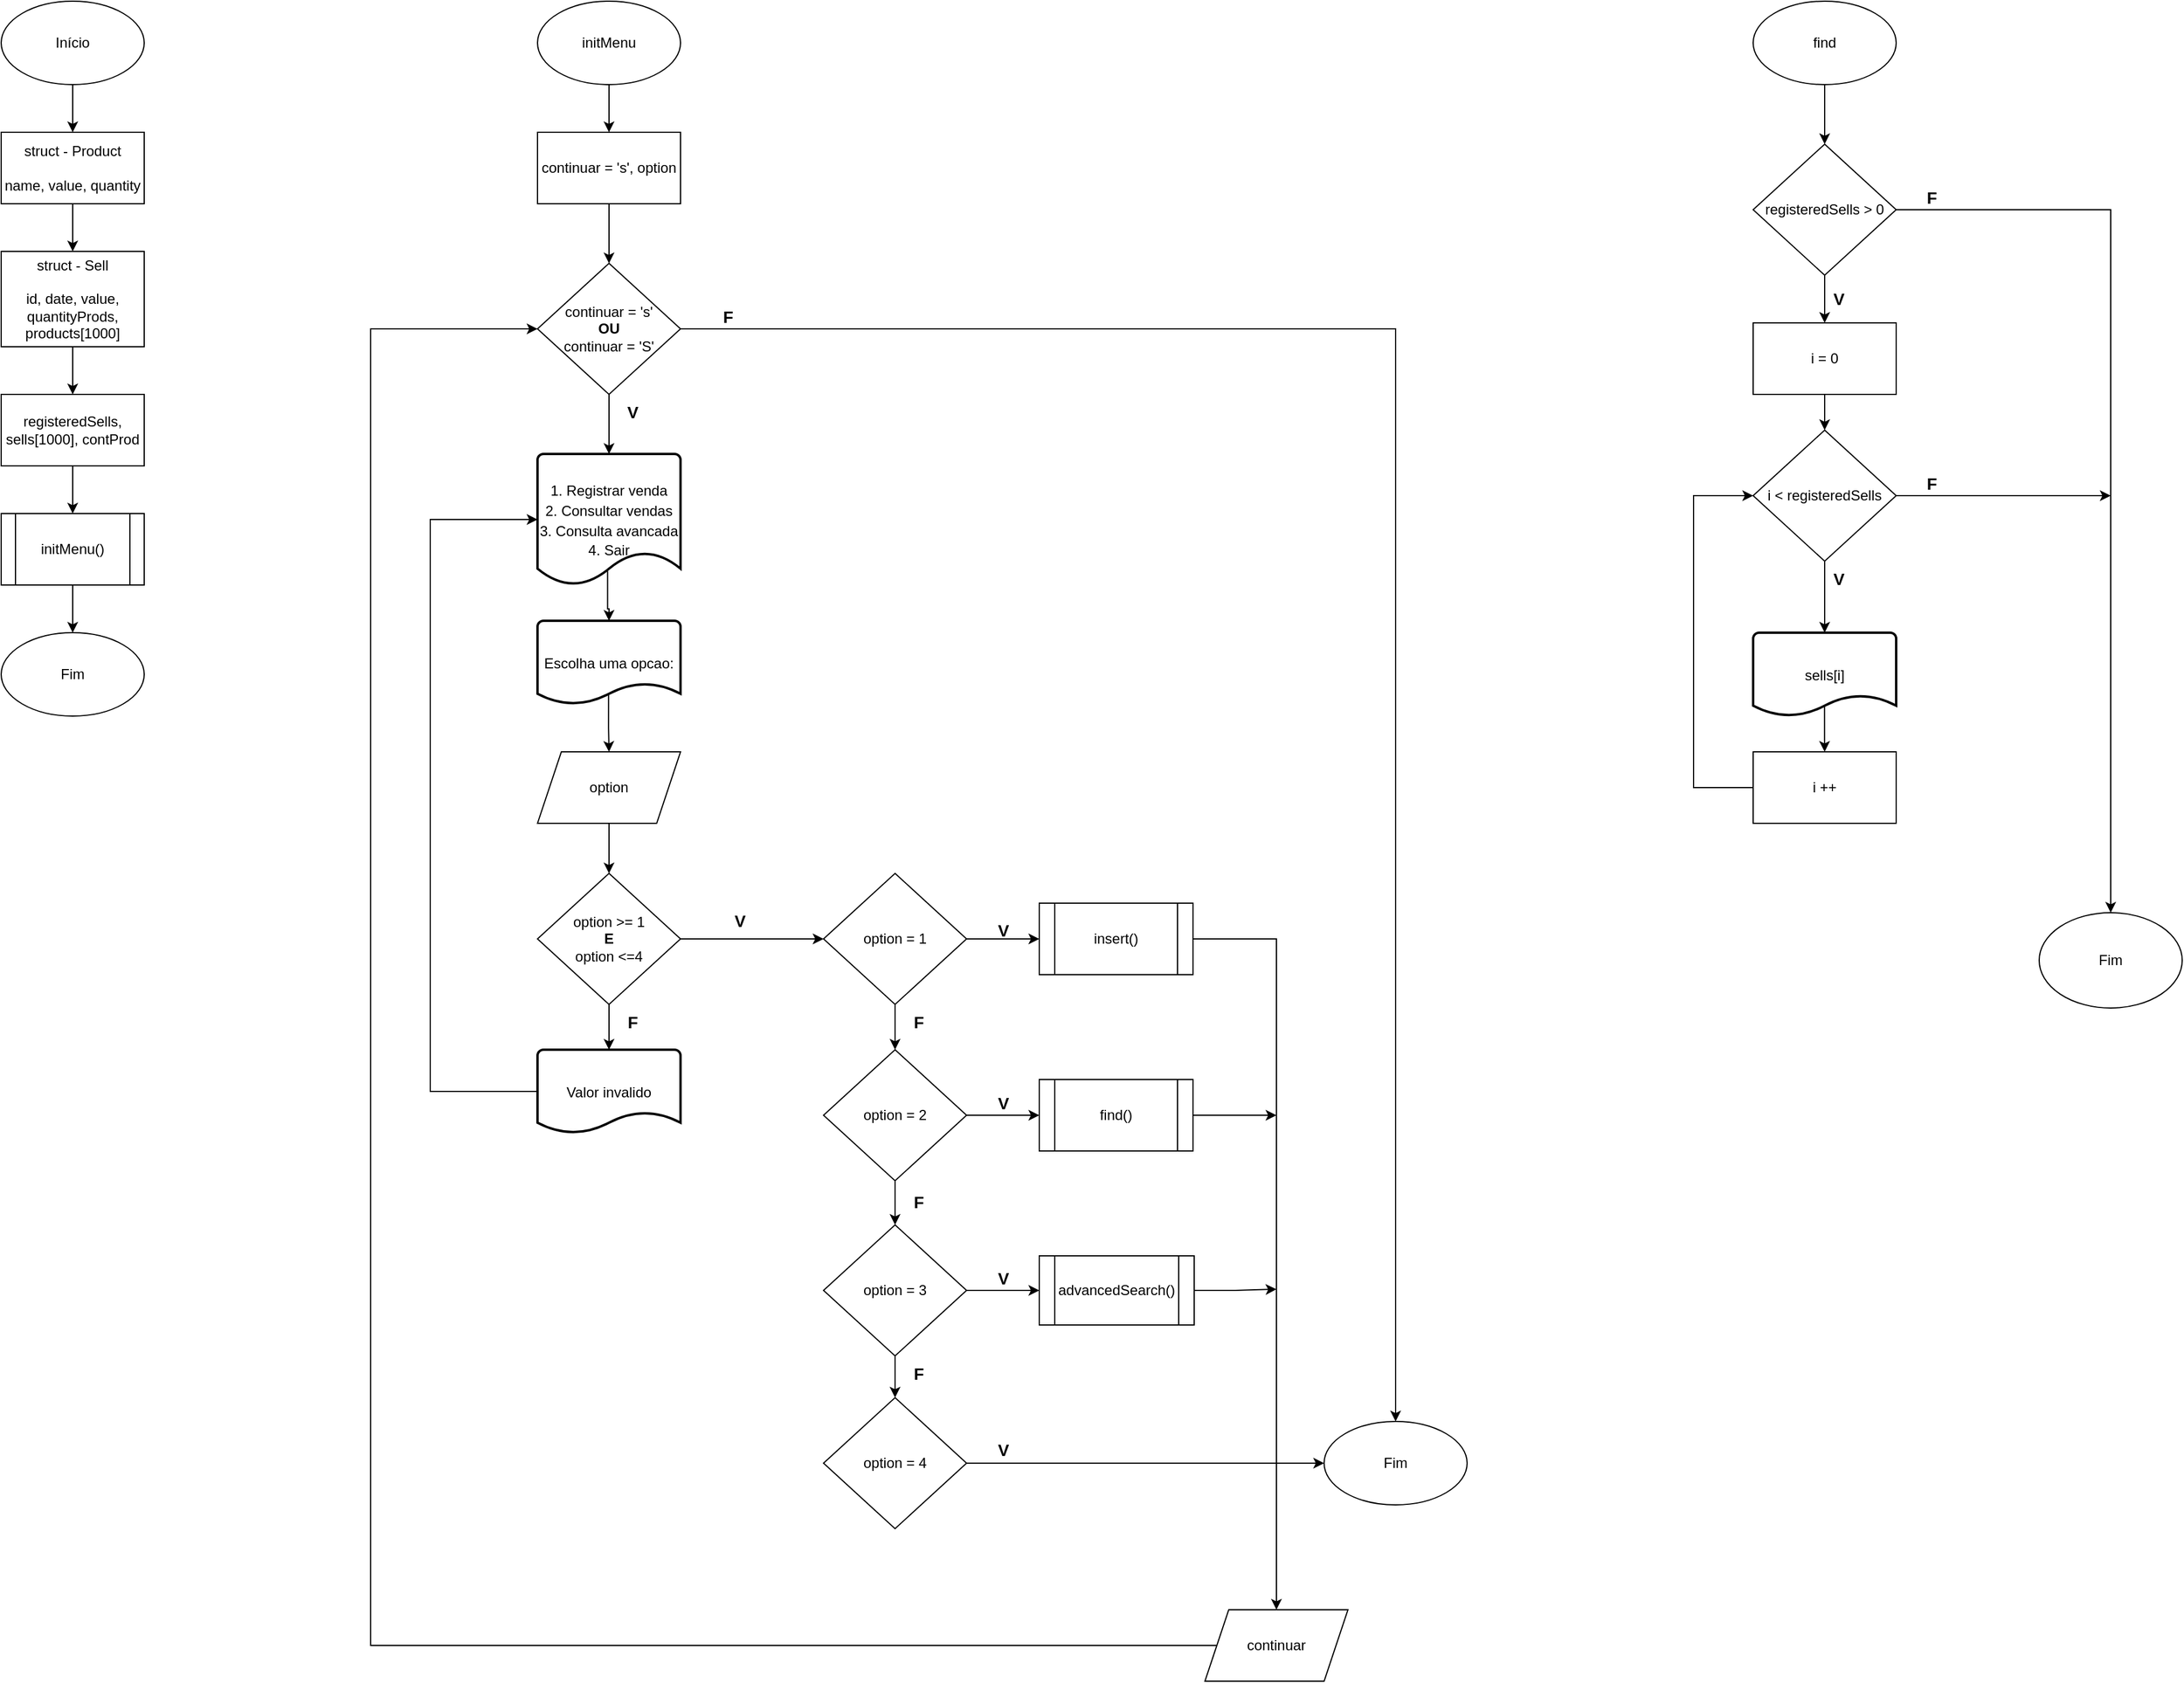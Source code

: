 <mxfile version="20.0.1" type="github">
  <diagram id="Y7C4bPwjppJKSVSHwJwJ" name="Page-6">
    <mxGraphModel dx="1237" dy="572" grid="1" gridSize="10" guides="1" tooltips="1" connect="1" arrows="1" fold="1" page="1" pageScale="1" pageWidth="2336" pageHeight="1654" math="0" shadow="0">
      <root>
        <mxCell id="0" />
        <mxCell id="1" parent="0" />
        <mxCell id="rLZFkDhWA4yX6U6YNb6V-4" value="" style="edgeStyle=orthogonalEdgeStyle;rounded=0;orthogonalLoop=1;jettySize=auto;html=1;" parent="1" source="rLZFkDhWA4yX6U6YNb6V-1" target="rLZFkDhWA4yX6U6YNb6V-2" edge="1">
          <mxGeometry relative="1" as="geometry" />
        </mxCell>
        <mxCell id="rLZFkDhWA4yX6U6YNb6V-1" value="Início" style="ellipse;whiteSpace=wrap;html=1;" parent="1" vertex="1">
          <mxGeometry x="70" y="40" width="120" height="70" as="geometry" />
        </mxCell>
        <mxCell id="rLZFkDhWA4yX6U6YNb6V-6" value="" style="edgeStyle=orthogonalEdgeStyle;rounded=0;orthogonalLoop=1;jettySize=auto;html=1;" parent="1" source="rLZFkDhWA4yX6U6YNb6V-2" target="rLZFkDhWA4yX6U6YNb6V-5" edge="1">
          <mxGeometry relative="1" as="geometry" />
        </mxCell>
        <mxCell id="rLZFkDhWA4yX6U6YNb6V-2" value="struct - Product&lt;br&gt;&lt;br&gt;name, value, quantity" style="rounded=0;whiteSpace=wrap;html=1;" parent="1" vertex="1">
          <mxGeometry x="70" y="150" width="120" height="60" as="geometry" />
        </mxCell>
        <mxCell id="rLZFkDhWA4yX6U6YNb6V-8" value="" style="edgeStyle=orthogonalEdgeStyle;rounded=0;orthogonalLoop=1;jettySize=auto;html=1;" parent="1" source="rLZFkDhWA4yX6U6YNb6V-5" target="rLZFkDhWA4yX6U6YNb6V-7" edge="1">
          <mxGeometry relative="1" as="geometry" />
        </mxCell>
        <mxCell id="rLZFkDhWA4yX6U6YNb6V-5" value="struct - Sell&lt;br&gt;&lt;br&gt;id, date, value, quantityProds, products[1000]" style="rounded=0;whiteSpace=wrap;html=1;" parent="1" vertex="1">
          <mxGeometry x="70" y="250" width="120" height="80" as="geometry" />
        </mxCell>
        <mxCell id="rLZFkDhWA4yX6U6YNb6V-10" value="" style="edgeStyle=orthogonalEdgeStyle;rounded=0;orthogonalLoop=1;jettySize=auto;html=1;" parent="1" source="rLZFkDhWA4yX6U6YNb6V-7" target="rLZFkDhWA4yX6U6YNb6V-9" edge="1">
          <mxGeometry relative="1" as="geometry" />
        </mxCell>
        <mxCell id="rLZFkDhWA4yX6U6YNb6V-7" value="registeredSells, sells[1000], contProd" style="rounded=0;whiteSpace=wrap;html=1;" parent="1" vertex="1">
          <mxGeometry x="70" y="370" width="120" height="60" as="geometry" />
        </mxCell>
        <mxCell id="rLZFkDhWA4yX6U6YNb6V-12" value="" style="edgeStyle=orthogonalEdgeStyle;rounded=0;orthogonalLoop=1;jettySize=auto;html=1;" parent="1" source="rLZFkDhWA4yX6U6YNb6V-9" edge="1">
          <mxGeometry relative="1" as="geometry">
            <mxPoint x="130" y="570" as="targetPoint" />
          </mxGeometry>
        </mxCell>
        <mxCell id="rLZFkDhWA4yX6U6YNb6V-9" value="initMenu()" style="shape=process;whiteSpace=wrap;html=1;backgroundOutline=1;" parent="1" vertex="1">
          <mxGeometry x="70" y="470" width="120" height="60" as="geometry" />
        </mxCell>
        <mxCell id="rLZFkDhWA4yX6U6YNb6V-17" value="" style="edgeStyle=orthogonalEdgeStyle;rounded=0;orthogonalLoop=1;jettySize=auto;html=1;" parent="1" source="rLZFkDhWA4yX6U6YNb6V-14" target="rLZFkDhWA4yX6U6YNb6V-16" edge="1">
          <mxGeometry relative="1" as="geometry" />
        </mxCell>
        <mxCell id="rLZFkDhWA4yX6U6YNb6V-14" value="initMenu" style="ellipse;whiteSpace=wrap;html=1;" parent="1" vertex="1">
          <mxGeometry x="520" y="40" width="120" height="70" as="geometry" />
        </mxCell>
        <mxCell id="rLZFkDhWA4yX6U6YNb6V-15" value="Fim" style="ellipse;whiteSpace=wrap;html=1;" parent="1" vertex="1">
          <mxGeometry x="70" y="570" width="120" height="70" as="geometry" />
        </mxCell>
        <mxCell id="rLZFkDhWA4yX6U6YNb6V-19" value="" style="edgeStyle=orthogonalEdgeStyle;rounded=0;orthogonalLoop=1;jettySize=auto;html=1;" parent="1" source="rLZFkDhWA4yX6U6YNb6V-16" target="rLZFkDhWA4yX6U6YNb6V-18" edge="1">
          <mxGeometry relative="1" as="geometry" />
        </mxCell>
        <mxCell id="rLZFkDhWA4yX6U6YNb6V-16" value="continuar = &#39;s&#39;, option" style="rounded=0;whiteSpace=wrap;html=1;" parent="1" vertex="1">
          <mxGeometry x="520" y="150" width="120" height="60" as="geometry" />
        </mxCell>
        <mxCell id="rLZFkDhWA4yX6U6YNb6V-21" style="edgeStyle=orthogonalEdgeStyle;rounded=0;orthogonalLoop=1;jettySize=auto;html=1;entryX=0.5;entryY=0;entryDx=0;entryDy=0;" parent="1" source="rLZFkDhWA4yX6U6YNb6V-18" target="rLZFkDhWA4yX6U6YNb6V-20" edge="1">
          <mxGeometry relative="1" as="geometry" />
        </mxCell>
        <mxCell id="rLZFkDhWA4yX6U6YNb6V-24" value="" style="edgeStyle=orthogonalEdgeStyle;rounded=0;orthogonalLoop=1;jettySize=auto;html=1;fontSize=14;" parent="1" source="rLZFkDhWA4yX6U6YNb6V-18" target="rLZFkDhWA4yX6U6YNb6V-23" edge="1">
          <mxGeometry relative="1" as="geometry" />
        </mxCell>
        <mxCell id="rLZFkDhWA4yX6U6YNb6V-18" value="continuar = &#39;s&#39;&lt;br&gt;&lt;b&gt;OU&lt;/b&gt;&lt;br&gt;continuar = &#39;S&#39;" style="rhombus;whiteSpace=wrap;html=1;" parent="1" vertex="1">
          <mxGeometry x="520" y="260" width="120" height="110" as="geometry" />
        </mxCell>
        <mxCell id="rLZFkDhWA4yX6U6YNb6V-20" value="Fim" style="ellipse;whiteSpace=wrap;html=1;" parent="1" vertex="1">
          <mxGeometry x="1180" y="1232" width="120" height="70" as="geometry" />
        </mxCell>
        <mxCell id="rLZFkDhWA4yX6U6YNb6V-22" value="&lt;font style=&quot;font-size: 14px;&quot;&gt;&lt;b&gt;F&lt;/b&gt;&lt;/font&gt;" style="text;html=1;strokeColor=none;fillColor=none;align=center;verticalAlign=middle;whiteSpace=wrap;rounded=0;" parent="1" vertex="1">
          <mxGeometry x="650" y="290" width="60" height="30" as="geometry" />
        </mxCell>
        <mxCell id="rLZFkDhWA4yX6U6YNb6V-26" value="" style="edgeStyle=orthogonalEdgeStyle;rounded=0;orthogonalLoop=1;jettySize=auto;html=1;fontSize=12;exitX=0.49;exitY=0.893;exitDx=0;exitDy=0;exitPerimeter=0;" parent="1" source="rLZFkDhWA4yX6U6YNb6V-23" target="rLZFkDhWA4yX6U6YNb6V-25" edge="1">
          <mxGeometry relative="1" as="geometry" />
        </mxCell>
        <mxCell id="rLZFkDhWA4yX6U6YNb6V-23" value="&lt;font style=&quot;font-size: 12px;&quot;&gt;1. Registrar venda&lt;br&gt;2. Consultar vendas&lt;br&gt;3. Consulta avancada&lt;br&gt;4. Sair&lt;/font&gt;" style="strokeWidth=2;html=1;shape=mxgraph.flowchart.document2;whiteSpace=wrap;size=0.25;fontSize=14;shadow=0;" parent="1" vertex="1">
          <mxGeometry x="520" y="420" width="120" height="110" as="geometry" />
        </mxCell>
        <mxCell id="rLZFkDhWA4yX6U6YNb6V-28" value="" style="edgeStyle=orthogonalEdgeStyle;rounded=0;orthogonalLoop=1;jettySize=auto;html=1;fontSize=12;exitX=0.497;exitY=0.877;exitDx=0;exitDy=0;exitPerimeter=0;" parent="1" source="rLZFkDhWA4yX6U6YNb6V-25" target="rLZFkDhWA4yX6U6YNb6V-27" edge="1">
          <mxGeometry relative="1" as="geometry" />
        </mxCell>
        <mxCell id="rLZFkDhWA4yX6U6YNb6V-25" value="&lt;span style=&quot;font-size: 12px;&quot;&gt;Escolha uma opcao:&lt;/span&gt;" style="strokeWidth=2;html=1;shape=mxgraph.flowchart.document2;whiteSpace=wrap;size=0.25;fontSize=14;shadow=0;" parent="1" vertex="1">
          <mxGeometry x="520" y="560" width="120" height="70" as="geometry" />
        </mxCell>
        <mxCell id="rLZFkDhWA4yX6U6YNb6V-31" value="" style="edgeStyle=orthogonalEdgeStyle;rounded=0;orthogonalLoop=1;jettySize=auto;html=1;fontSize=12;" parent="1" source="rLZFkDhWA4yX6U6YNb6V-27" target="rLZFkDhWA4yX6U6YNb6V-30" edge="1">
          <mxGeometry relative="1" as="geometry" />
        </mxCell>
        <mxCell id="rLZFkDhWA4yX6U6YNb6V-27" value="option" style="shape=parallelogram;perimeter=parallelogramPerimeter;whiteSpace=wrap;html=1;fixedSize=1;shadow=0;fontSize=12;" parent="1" vertex="1">
          <mxGeometry x="520" y="670" width="120" height="60" as="geometry" />
        </mxCell>
        <mxCell id="rLZFkDhWA4yX6U6YNb6V-34" value="" style="edgeStyle=orthogonalEdgeStyle;rounded=0;orthogonalLoop=1;jettySize=auto;html=1;fontSize=12;" parent="1" source="rLZFkDhWA4yX6U6YNb6V-30" target="rLZFkDhWA4yX6U6YNb6V-33" edge="1">
          <mxGeometry relative="1" as="geometry" />
        </mxCell>
        <mxCell id="rLZFkDhWA4yX6U6YNb6V-30" value="option &amp;gt;= 1&lt;br&gt;&lt;b&gt;E&lt;/b&gt;&lt;br&gt;option &amp;lt;=4" style="rhombus;whiteSpace=wrap;html=1;" parent="1" vertex="1">
          <mxGeometry x="520" y="772" width="120" height="110" as="geometry" />
        </mxCell>
        <mxCell id="rLZFkDhWA4yX6U6YNb6V-35" style="edgeStyle=orthogonalEdgeStyle;rounded=0;orthogonalLoop=1;jettySize=auto;html=1;fontSize=12;entryX=0;entryY=0.5;entryDx=0;entryDy=0;entryPerimeter=0;" parent="1" source="rLZFkDhWA4yX6U6YNb6V-33" target="rLZFkDhWA4yX6U6YNb6V-23" edge="1">
          <mxGeometry relative="1" as="geometry">
            <mxPoint x="430" y="490" as="targetPoint" />
            <Array as="points">
              <mxPoint x="430" y="955" />
              <mxPoint x="430" y="475" />
            </Array>
          </mxGeometry>
        </mxCell>
        <mxCell id="rLZFkDhWA4yX6U6YNb6V-33" value="&lt;span style=&quot;font-size: 12px;&quot;&gt;Valor invalido&lt;/span&gt;" style="strokeWidth=2;html=1;shape=mxgraph.flowchart.document2;whiteSpace=wrap;size=0.25;fontSize=14;shadow=0;" parent="1" vertex="1">
          <mxGeometry x="520" y="920" width="120" height="70" as="geometry" />
        </mxCell>
        <mxCell id="rLZFkDhWA4yX6U6YNb6V-36" value="&lt;font style=&quot;font-size: 14px;&quot;&gt;&lt;b&gt;F&lt;/b&gt;&lt;/font&gt;" style="text;html=1;strokeColor=none;fillColor=none;align=center;verticalAlign=middle;whiteSpace=wrap;rounded=0;" parent="1" vertex="1">
          <mxGeometry x="570" y="882" width="60" height="30" as="geometry" />
        </mxCell>
        <mxCell id="rLZFkDhWA4yX6U6YNb6V-42" value="" style="edgeStyle=orthogonalEdgeStyle;rounded=0;orthogonalLoop=1;jettySize=auto;html=1;fontSize=12;" parent="1" source="rLZFkDhWA4yX6U6YNb6V-37" target="rLZFkDhWA4yX6U6YNb6V-41" edge="1">
          <mxGeometry relative="1" as="geometry" />
        </mxCell>
        <mxCell id="rLZFkDhWA4yX6U6YNb6V-54" style="edgeStyle=orthogonalEdgeStyle;rounded=0;orthogonalLoop=1;jettySize=auto;html=1;entryX=0;entryY=0.5;entryDx=0;entryDy=0;fontSize=12;" parent="1" source="rLZFkDhWA4yX6U6YNb6V-37" target="rLZFkDhWA4yX6U6YNb6V-53" edge="1">
          <mxGeometry relative="1" as="geometry" />
        </mxCell>
        <mxCell id="rLZFkDhWA4yX6U6YNb6V-37" value="option = 1" style="rhombus;whiteSpace=wrap;html=1;" parent="1" vertex="1">
          <mxGeometry x="760" y="772" width="120" height="110" as="geometry" />
        </mxCell>
        <mxCell id="rLZFkDhWA4yX6U6YNb6V-39" value="" style="endArrow=classic;html=1;rounded=0;fontSize=12;entryX=0;entryY=0.5;entryDx=0;entryDy=0;" parent="1" source="rLZFkDhWA4yX6U6YNb6V-30" target="rLZFkDhWA4yX6U6YNb6V-37" edge="1">
          <mxGeometry width="50" height="50" relative="1" as="geometry">
            <mxPoint x="640" y="877" as="sourcePoint" />
            <mxPoint x="710.711" y="827" as="targetPoint" />
          </mxGeometry>
        </mxCell>
        <mxCell id="rLZFkDhWA4yX6U6YNb6V-40" value="&lt;font style=&quot;font-size: 14px;&quot;&gt;&lt;b&gt;V&lt;/b&gt;&lt;/font&gt;" style="text;html=1;strokeColor=none;fillColor=none;align=center;verticalAlign=middle;whiteSpace=wrap;rounded=0;" parent="1" vertex="1">
          <mxGeometry x="660" y="797" width="60" height="30" as="geometry" />
        </mxCell>
        <mxCell id="rLZFkDhWA4yX6U6YNb6V-45" value="" style="edgeStyle=orthogonalEdgeStyle;rounded=0;orthogonalLoop=1;jettySize=auto;html=1;fontSize=12;" parent="1" source="rLZFkDhWA4yX6U6YNb6V-41" target="rLZFkDhWA4yX6U6YNb6V-44" edge="1">
          <mxGeometry relative="1" as="geometry" />
        </mxCell>
        <mxCell id="rLZFkDhWA4yX6U6YNb6V-57" value="" style="edgeStyle=orthogonalEdgeStyle;rounded=0;orthogonalLoop=1;jettySize=auto;html=1;fontSize=12;" parent="1" source="rLZFkDhWA4yX6U6YNb6V-41" target="rLZFkDhWA4yX6U6YNb6V-56" edge="1">
          <mxGeometry relative="1" as="geometry" />
        </mxCell>
        <mxCell id="rLZFkDhWA4yX6U6YNb6V-41" value="option = 2" style="rhombus;whiteSpace=wrap;html=1;" parent="1" vertex="1">
          <mxGeometry x="760" y="920" width="120" height="110" as="geometry" />
        </mxCell>
        <mxCell id="rLZFkDhWA4yX6U6YNb6V-43" value="&lt;font style=&quot;font-size: 14px;&quot;&gt;&lt;b&gt;F&lt;/b&gt;&lt;/font&gt;" style="text;html=1;strokeColor=none;fillColor=none;align=center;verticalAlign=middle;whiteSpace=wrap;rounded=0;" parent="1" vertex="1">
          <mxGeometry x="810" y="882" width="60" height="30" as="geometry" />
        </mxCell>
        <mxCell id="rLZFkDhWA4yX6U6YNb6V-48" value="" style="edgeStyle=orthogonalEdgeStyle;rounded=0;orthogonalLoop=1;jettySize=auto;html=1;fontSize=12;" parent="1" source="rLZFkDhWA4yX6U6YNb6V-44" target="rLZFkDhWA4yX6U6YNb6V-47" edge="1">
          <mxGeometry relative="1" as="geometry" />
        </mxCell>
        <mxCell id="rLZFkDhWA4yX6U6YNb6V-60" style="edgeStyle=orthogonalEdgeStyle;rounded=0;orthogonalLoop=1;jettySize=auto;html=1;entryX=0;entryY=0.5;entryDx=0;entryDy=0;fontSize=12;" parent="1" source="rLZFkDhWA4yX6U6YNb6V-44" target="rLZFkDhWA4yX6U6YNb6V-59" edge="1">
          <mxGeometry relative="1" as="geometry" />
        </mxCell>
        <mxCell id="rLZFkDhWA4yX6U6YNb6V-44" value="option = 3" style="rhombus;whiteSpace=wrap;html=1;" parent="1" vertex="1">
          <mxGeometry x="760" y="1067" width="120" height="110" as="geometry" />
        </mxCell>
        <mxCell id="rLZFkDhWA4yX6U6YNb6V-46" value="&lt;font style=&quot;font-size: 14px;&quot;&gt;&lt;b&gt;F&lt;/b&gt;&lt;/font&gt;" style="text;html=1;strokeColor=none;fillColor=none;align=center;verticalAlign=middle;whiteSpace=wrap;rounded=0;" parent="1" vertex="1">
          <mxGeometry x="810" y="1033" width="60" height="30" as="geometry" />
        </mxCell>
        <mxCell id="rLZFkDhWA4yX6U6YNb6V-51" style="edgeStyle=orthogonalEdgeStyle;rounded=0;orthogonalLoop=1;jettySize=auto;html=1;entryX=0;entryY=0.5;entryDx=0;entryDy=0;fontSize=12;" parent="1" source="rLZFkDhWA4yX6U6YNb6V-47" target="rLZFkDhWA4yX6U6YNb6V-20" edge="1">
          <mxGeometry relative="1" as="geometry" />
        </mxCell>
        <mxCell id="rLZFkDhWA4yX6U6YNb6V-47" value="option = 4" style="rhombus;whiteSpace=wrap;html=1;" parent="1" vertex="1">
          <mxGeometry x="760" y="1212" width="120" height="110" as="geometry" />
        </mxCell>
        <mxCell id="rLZFkDhWA4yX6U6YNb6V-49" value="&lt;font style=&quot;font-size: 14px;&quot;&gt;&lt;b&gt;F&lt;/b&gt;&lt;/font&gt;" style="text;html=1;strokeColor=none;fillColor=none;align=center;verticalAlign=middle;whiteSpace=wrap;rounded=0;" parent="1" vertex="1">
          <mxGeometry x="810" y="1177" width="60" height="30" as="geometry" />
        </mxCell>
        <mxCell id="rLZFkDhWA4yX6U6YNb6V-52" value="&lt;font style=&quot;font-size: 14px;&quot;&gt;&lt;b&gt;V&lt;/b&gt;&lt;/font&gt;" style="text;html=1;strokeColor=none;fillColor=none;align=center;verticalAlign=middle;whiteSpace=wrap;rounded=0;" parent="1" vertex="1">
          <mxGeometry x="881" y="1241" width="60" height="30" as="geometry" />
        </mxCell>
        <mxCell id="rLZFkDhWA4yX6U6YNb6V-64" style="edgeStyle=orthogonalEdgeStyle;rounded=0;orthogonalLoop=1;jettySize=auto;html=1;exitX=1;exitY=0.5;exitDx=0;exitDy=0;fontSize=12;entryX=0.5;entryY=0;entryDx=0;entryDy=0;" parent="1" source="rLZFkDhWA4yX6U6YNb6V-53" target="rLZFkDhWA4yX6U6YNb6V-63" edge="1">
          <mxGeometry relative="1" as="geometry">
            <mxPoint x="1160" y="1260" as="targetPoint" />
          </mxGeometry>
        </mxCell>
        <mxCell id="rLZFkDhWA4yX6U6YNb6V-53" value="insert()" style="shape=process;whiteSpace=wrap;html=1;backgroundOutline=1;shadow=0;fontSize=12;" parent="1" vertex="1">
          <mxGeometry x="941" y="797" width="129" height="60" as="geometry" />
        </mxCell>
        <mxCell id="rLZFkDhWA4yX6U6YNb6V-66" style="edgeStyle=orthogonalEdgeStyle;rounded=0;orthogonalLoop=1;jettySize=auto;html=1;fontSize=12;" parent="1" source="rLZFkDhWA4yX6U6YNb6V-56" edge="1">
          <mxGeometry relative="1" as="geometry">
            <mxPoint x="1140" y="975" as="targetPoint" />
          </mxGeometry>
        </mxCell>
        <mxCell id="rLZFkDhWA4yX6U6YNb6V-56" value="find()" style="shape=process;whiteSpace=wrap;html=1;backgroundOutline=1;shadow=0;fontSize=12;" parent="1" vertex="1">
          <mxGeometry x="941" y="945" width="129" height="60" as="geometry" />
        </mxCell>
        <mxCell id="rLZFkDhWA4yX6U6YNb6V-65" style="edgeStyle=orthogonalEdgeStyle;rounded=0;orthogonalLoop=1;jettySize=auto;html=1;fontSize=12;" parent="1" source="rLZFkDhWA4yX6U6YNb6V-59" edge="1">
          <mxGeometry relative="1" as="geometry">
            <mxPoint x="1140" y="1121" as="targetPoint" />
          </mxGeometry>
        </mxCell>
        <mxCell id="rLZFkDhWA4yX6U6YNb6V-59" value="advancedSearch()" style="shape=process;whiteSpace=wrap;html=1;backgroundOutline=1;shadow=0;fontSize=12;" parent="1" vertex="1">
          <mxGeometry x="941" y="1093" width="130" height="58" as="geometry" />
        </mxCell>
        <mxCell id="rLZFkDhWA4yX6U6YNb6V-62" value="&lt;font style=&quot;font-size: 14px;&quot;&gt;&lt;b&gt;V&lt;/b&gt;&lt;/font&gt;" style="text;html=1;strokeColor=none;fillColor=none;align=center;verticalAlign=middle;whiteSpace=wrap;rounded=0;" parent="1" vertex="1">
          <mxGeometry x="570" y="370" width="60" height="30" as="geometry" />
        </mxCell>
        <mxCell id="rLZFkDhWA4yX6U6YNb6V-67" style="edgeStyle=orthogonalEdgeStyle;rounded=0;orthogonalLoop=1;jettySize=auto;html=1;entryX=0;entryY=0.5;entryDx=0;entryDy=0;fontSize=12;" parent="1" source="rLZFkDhWA4yX6U6YNb6V-63" target="rLZFkDhWA4yX6U6YNb6V-18" edge="1">
          <mxGeometry relative="1" as="geometry">
            <Array as="points">
              <mxPoint x="380" y="1420" />
              <mxPoint x="380" y="315" />
            </Array>
          </mxGeometry>
        </mxCell>
        <mxCell id="rLZFkDhWA4yX6U6YNb6V-63" value="continuar" style="shape=parallelogram;perimeter=parallelogramPerimeter;whiteSpace=wrap;html=1;fixedSize=1;shadow=0;fontSize=12;" parent="1" vertex="1">
          <mxGeometry x="1080" y="1390" width="120" height="60" as="geometry" />
        </mxCell>
        <mxCell id="rLZFkDhWA4yX6U6YNb6V-68" value="&lt;font style=&quot;font-size: 14px;&quot;&gt;&lt;b&gt;V&lt;/b&gt;&lt;/font&gt;" style="text;html=1;strokeColor=none;fillColor=none;align=center;verticalAlign=middle;whiteSpace=wrap;rounded=0;" parent="1" vertex="1">
          <mxGeometry x="881" y="1097" width="60" height="30" as="geometry" />
        </mxCell>
        <mxCell id="rLZFkDhWA4yX6U6YNb6V-69" value="&lt;font style=&quot;font-size: 14px;&quot;&gt;&lt;b&gt;V&lt;/b&gt;&lt;/font&gt;" style="text;html=1;strokeColor=none;fillColor=none;align=center;verticalAlign=middle;whiteSpace=wrap;rounded=0;" parent="1" vertex="1">
          <mxGeometry x="881" y="950" width="60" height="30" as="geometry" />
        </mxCell>
        <mxCell id="rLZFkDhWA4yX6U6YNb6V-71" value="&lt;font style=&quot;font-size: 14px;&quot;&gt;&lt;b&gt;V&lt;/b&gt;&lt;/font&gt;" style="text;html=1;strokeColor=none;fillColor=none;align=center;verticalAlign=middle;whiteSpace=wrap;rounded=0;" parent="1" vertex="1">
          <mxGeometry x="881" y="805" width="60" height="30" as="geometry" />
        </mxCell>
        <mxCell id="rLZFkDhWA4yX6U6YNb6V-79" style="edgeStyle=orthogonalEdgeStyle;rounded=0;orthogonalLoop=1;jettySize=auto;html=1;fontSize=12;" parent="1" source="rLZFkDhWA4yX6U6YNb6V-73" target="rLZFkDhWA4yX6U6YNb6V-74" edge="1">
          <mxGeometry relative="1" as="geometry" />
        </mxCell>
        <mxCell id="rLZFkDhWA4yX6U6YNb6V-73" value="find" style="ellipse;whiteSpace=wrap;html=1;" parent="1" vertex="1">
          <mxGeometry x="1540" y="40" width="120" height="70" as="geometry" />
        </mxCell>
        <mxCell id="rLZFkDhWA4yX6U6YNb6V-76" style="edgeStyle=orthogonalEdgeStyle;rounded=0;orthogonalLoop=1;jettySize=auto;html=1;entryX=0.5;entryY=0;entryDx=0;entryDy=0;fontSize=12;" parent="1" source="rLZFkDhWA4yX6U6YNb6V-74" target="rLZFkDhWA4yX6U6YNb6V-75" edge="1">
          <mxGeometry relative="1" as="geometry" />
        </mxCell>
        <mxCell id="rLZFkDhWA4yX6U6YNb6V-81" value="" style="edgeStyle=orthogonalEdgeStyle;rounded=0;orthogonalLoop=1;jettySize=auto;html=1;fontSize=12;" parent="1" source="rLZFkDhWA4yX6U6YNb6V-74" edge="1">
          <mxGeometry relative="1" as="geometry">
            <mxPoint x="1600" y="310" as="targetPoint" />
          </mxGeometry>
        </mxCell>
        <mxCell id="rLZFkDhWA4yX6U6YNb6V-74" value="registeredSells &amp;gt; 0" style="rhombus;whiteSpace=wrap;html=1;" parent="1" vertex="1">
          <mxGeometry x="1540" y="160" width="120" height="110" as="geometry" />
        </mxCell>
        <mxCell id="rLZFkDhWA4yX6U6YNb6V-75" value="Fim" style="ellipse;whiteSpace=wrap;html=1;shadow=0;fontSize=12;" parent="1" vertex="1">
          <mxGeometry x="1780" y="805" width="120" height="80" as="geometry" />
        </mxCell>
        <mxCell id="rLZFkDhWA4yX6U6YNb6V-77" value="&lt;font style=&quot;font-size: 14px;&quot;&gt;&lt;b&gt;F&lt;/b&gt;&lt;/font&gt;" style="text;html=1;strokeColor=none;fillColor=none;align=center;verticalAlign=middle;whiteSpace=wrap;rounded=0;" parent="1" vertex="1">
          <mxGeometry x="1660" y="190" width="60" height="30" as="geometry" />
        </mxCell>
        <mxCell id="rLZFkDhWA4yX6U6YNb6V-82" value="&lt;font style=&quot;font-size: 14px;&quot;&gt;&lt;b&gt;V&lt;/b&gt;&lt;/font&gt;" style="text;html=1;strokeColor=none;fillColor=none;align=center;verticalAlign=middle;whiteSpace=wrap;rounded=0;" parent="1" vertex="1">
          <mxGeometry x="1582" y="275" width="60" height="30" as="geometry" />
        </mxCell>
        <mxCell id="rLZFkDhWA4yX6U6YNb6V-85" value="" style="edgeStyle=orthogonalEdgeStyle;rounded=0;orthogonalLoop=1;jettySize=auto;html=1;fontSize=12;" parent="1" source="rLZFkDhWA4yX6U6YNb6V-83" target="rLZFkDhWA4yX6U6YNb6V-84" edge="1">
          <mxGeometry relative="1" as="geometry" />
        </mxCell>
        <mxCell id="rLZFkDhWA4yX6U6YNb6V-83" value="i = 0" style="rounded=0;whiteSpace=wrap;html=1;" parent="1" vertex="1">
          <mxGeometry x="1540" y="310" width="120" height="60" as="geometry" />
        </mxCell>
        <mxCell id="rLZFkDhWA4yX6U6YNb6V-86" style="edgeStyle=orthogonalEdgeStyle;rounded=0;orthogonalLoop=1;jettySize=auto;html=1;fontSize=12;" parent="1" source="rLZFkDhWA4yX6U6YNb6V-84" edge="1">
          <mxGeometry relative="1" as="geometry">
            <mxPoint x="1840" y="455" as="targetPoint" />
          </mxGeometry>
        </mxCell>
        <mxCell id="rLZFkDhWA4yX6U6YNb6V-93" style="edgeStyle=orthogonalEdgeStyle;rounded=0;orthogonalLoop=1;jettySize=auto;html=1;fontSize=12;" parent="1" source="rLZFkDhWA4yX6U6YNb6V-84" target="rLZFkDhWA4yX6U6YNb6V-92" edge="1">
          <mxGeometry relative="1" as="geometry" />
        </mxCell>
        <mxCell id="rLZFkDhWA4yX6U6YNb6V-84" value="i &amp;lt; registeredSells" style="rhombus;whiteSpace=wrap;html=1;" parent="1" vertex="1">
          <mxGeometry x="1540" y="400" width="120" height="110" as="geometry" />
        </mxCell>
        <mxCell id="rLZFkDhWA4yX6U6YNb6V-87" value="&lt;font style=&quot;font-size: 14px;&quot;&gt;&lt;b&gt;F&lt;/b&gt;&lt;/font&gt;" style="text;html=1;strokeColor=none;fillColor=none;align=center;verticalAlign=middle;whiteSpace=wrap;rounded=0;" parent="1" vertex="1">
          <mxGeometry x="1660" y="430" width="60" height="30" as="geometry" />
        </mxCell>
        <mxCell id="rLZFkDhWA4yX6U6YNb6V-95" style="edgeStyle=orthogonalEdgeStyle;rounded=0;orthogonalLoop=1;jettySize=auto;html=1;entryX=0;entryY=0.5;entryDx=0;entryDy=0;fontSize=12;" parent="1" source="rLZFkDhWA4yX6U6YNb6V-88" target="rLZFkDhWA4yX6U6YNb6V-84" edge="1">
          <mxGeometry relative="1" as="geometry">
            <Array as="points">
              <mxPoint x="1490" y="700" />
              <mxPoint x="1490" y="455" />
            </Array>
          </mxGeometry>
        </mxCell>
        <mxCell id="rLZFkDhWA4yX6U6YNb6V-88" value="i ++" style="rounded=0;whiteSpace=wrap;html=1;" parent="1" vertex="1">
          <mxGeometry x="1540" y="670" width="120" height="60" as="geometry" />
        </mxCell>
        <mxCell id="rLZFkDhWA4yX6U6YNb6V-90" value="&lt;font style=&quot;font-size: 14px;&quot;&gt;&lt;b&gt;V&lt;/b&gt;&lt;/font&gt;" style="text;html=1;strokeColor=none;fillColor=none;align=center;verticalAlign=middle;whiteSpace=wrap;rounded=0;" parent="1" vertex="1">
          <mxGeometry x="1582" y="510" width="60" height="30" as="geometry" />
        </mxCell>
        <mxCell id="rLZFkDhWA4yX6U6YNb6V-94" value="" style="edgeStyle=orthogonalEdgeStyle;rounded=0;orthogonalLoop=1;jettySize=auto;html=1;fontSize=12;exitX=0.499;exitY=0.861;exitDx=0;exitDy=0;exitPerimeter=0;" parent="1" source="rLZFkDhWA4yX6U6YNb6V-92" target="rLZFkDhWA4yX6U6YNb6V-88" edge="1">
          <mxGeometry relative="1" as="geometry" />
        </mxCell>
        <mxCell id="rLZFkDhWA4yX6U6YNb6V-92" value="&lt;span style=&quot;font-size: 12px;&quot;&gt;sells[i]&lt;/span&gt;" style="strokeWidth=2;html=1;shape=mxgraph.flowchart.document2;whiteSpace=wrap;size=0.25;fontSize=14;shadow=0;" parent="1" vertex="1">
          <mxGeometry x="1540" y="570" width="120" height="70" as="geometry" />
        </mxCell>
      </root>
    </mxGraphModel>
  </diagram>
</mxfile>
